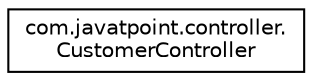 digraph "Graphical Class Hierarchy"
{
  edge [fontname="Helvetica",fontsize="10",labelfontname="Helvetica",labelfontsize="10"];
  node [fontname="Helvetica",fontsize="10",shape=record];
  rankdir="LR";
  Node0 [label="com.javatpoint.controller.\lCustomerController",height=0.2,width=0.4,color="black", fillcolor="white", style="filled",URL="$classcom_1_1javatpoint_1_1controller_1_1_customer_controller.html"];
}
